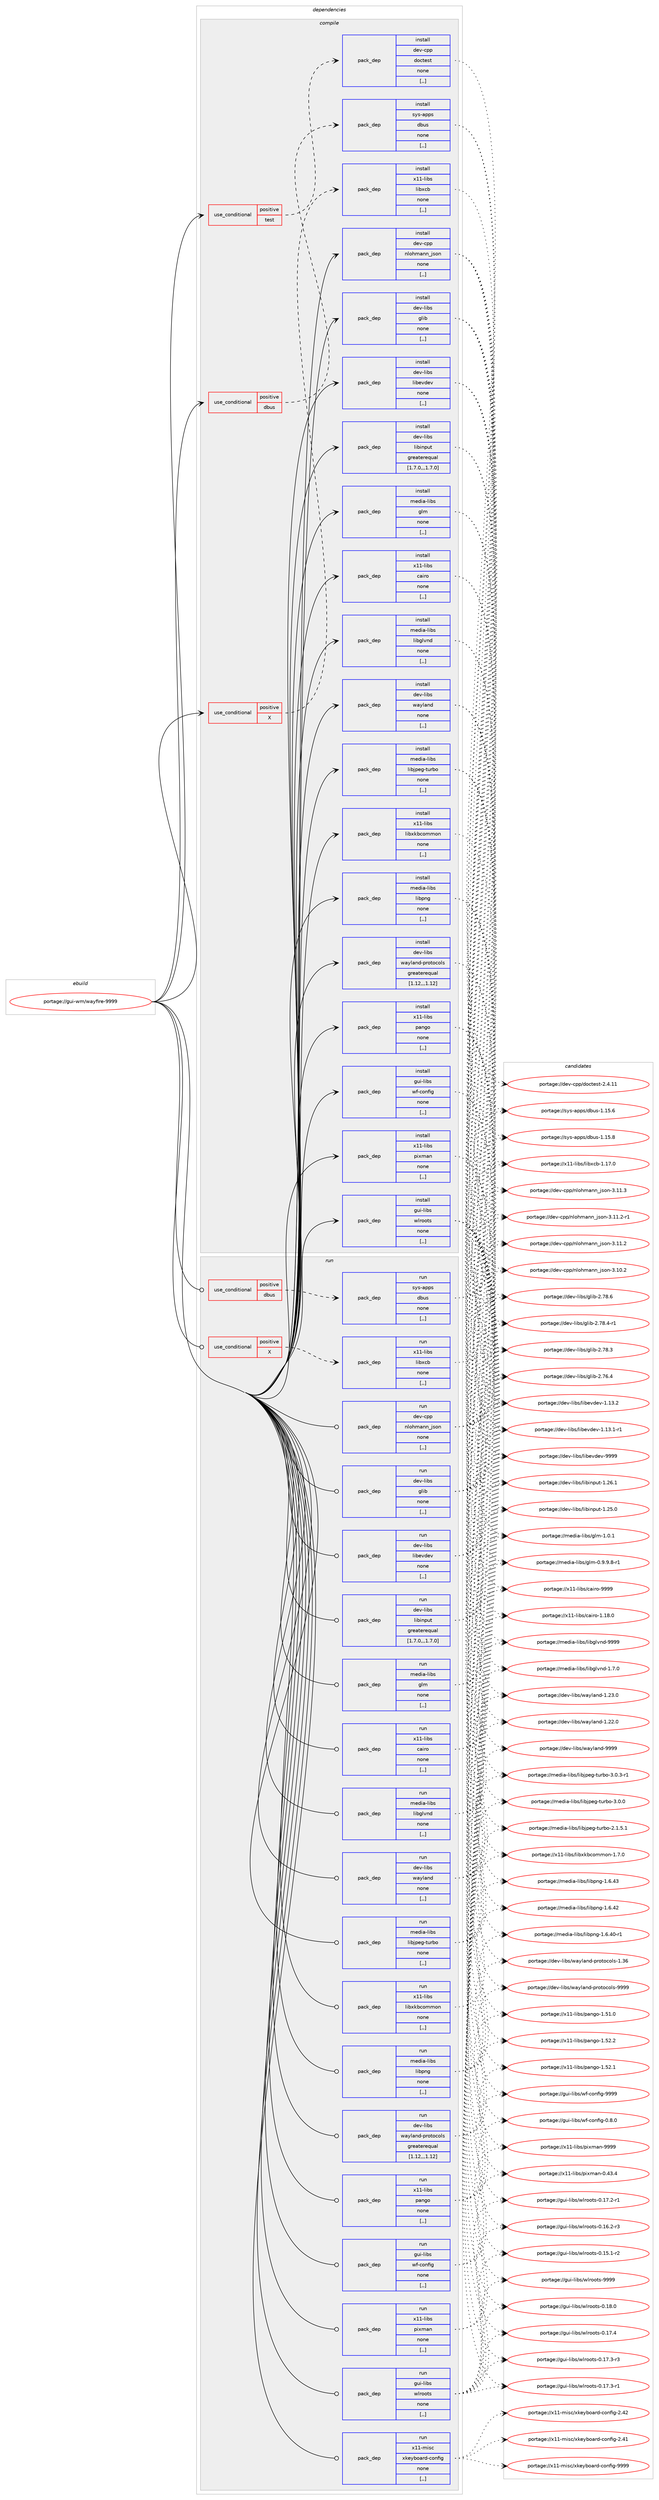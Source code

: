 digraph prolog {

# *************
# Graph options
# *************

newrank=true;
concentrate=true;
compound=true;
graph [rankdir=LR,fontname=Helvetica,fontsize=10,ranksep=1.5];#, ranksep=2.5, nodesep=0.2];
edge  [arrowhead=vee];
node  [fontname=Helvetica,fontsize=10];

# **********
# The ebuild
# **********

subgraph cluster_leftcol {
color=gray;
label=<<i>ebuild</i>>;
id [label="portage://gui-wm/wayfire-9999", color=red, width=4, href="../gui-wm/wayfire-9999.svg"];
}

# ****************
# The dependencies
# ****************

subgraph cluster_midcol {
color=gray;
label=<<i>dependencies</i>>;
subgraph cluster_compile {
fillcolor="#eeeeee";
style=filled;
label=<<i>compile</i>>;
subgraph cond67087 {
dependency246548 [label=<<TABLE BORDER="0" CELLBORDER="1" CELLSPACING="0" CELLPADDING="4"><TR><TD ROWSPAN="3" CELLPADDING="10">use_conditional</TD></TR><TR><TD>positive</TD></TR><TR><TD>X</TD></TR></TABLE>>, shape=none, color=red];
subgraph pack177836 {
dependency246549 [label=<<TABLE BORDER="0" CELLBORDER="1" CELLSPACING="0" CELLPADDING="4" WIDTH="220"><TR><TD ROWSPAN="6" CELLPADDING="30">pack_dep</TD></TR><TR><TD WIDTH="110">install</TD></TR><TR><TD>x11-libs</TD></TR><TR><TD>libxcb</TD></TR><TR><TD>none</TD></TR><TR><TD>[,,]</TD></TR></TABLE>>, shape=none, color=blue];
}
dependency246548:e -> dependency246549:w [weight=20,style="dashed",arrowhead="vee"];
}
id:e -> dependency246548:w [weight=20,style="solid",arrowhead="vee"];
subgraph cond67088 {
dependency246550 [label=<<TABLE BORDER="0" CELLBORDER="1" CELLSPACING="0" CELLPADDING="4"><TR><TD ROWSPAN="3" CELLPADDING="10">use_conditional</TD></TR><TR><TD>positive</TD></TR><TR><TD>dbus</TD></TR></TABLE>>, shape=none, color=red];
subgraph pack177837 {
dependency246551 [label=<<TABLE BORDER="0" CELLBORDER="1" CELLSPACING="0" CELLPADDING="4" WIDTH="220"><TR><TD ROWSPAN="6" CELLPADDING="30">pack_dep</TD></TR><TR><TD WIDTH="110">install</TD></TR><TR><TD>sys-apps</TD></TR><TR><TD>dbus</TD></TR><TR><TD>none</TD></TR><TR><TD>[,,]</TD></TR></TABLE>>, shape=none, color=blue];
}
dependency246550:e -> dependency246551:w [weight=20,style="dashed",arrowhead="vee"];
}
id:e -> dependency246550:w [weight=20,style="solid",arrowhead="vee"];
subgraph cond67089 {
dependency246552 [label=<<TABLE BORDER="0" CELLBORDER="1" CELLSPACING="0" CELLPADDING="4"><TR><TD ROWSPAN="3" CELLPADDING="10">use_conditional</TD></TR><TR><TD>positive</TD></TR><TR><TD>test</TD></TR></TABLE>>, shape=none, color=red];
subgraph pack177838 {
dependency246553 [label=<<TABLE BORDER="0" CELLBORDER="1" CELLSPACING="0" CELLPADDING="4" WIDTH="220"><TR><TD ROWSPAN="6" CELLPADDING="30">pack_dep</TD></TR><TR><TD WIDTH="110">install</TD></TR><TR><TD>dev-cpp</TD></TR><TR><TD>doctest</TD></TR><TR><TD>none</TD></TR><TR><TD>[,,]</TD></TR></TABLE>>, shape=none, color=blue];
}
dependency246552:e -> dependency246553:w [weight=20,style="dashed",arrowhead="vee"];
}
id:e -> dependency246552:w [weight=20,style="solid",arrowhead="vee"];
subgraph pack177839 {
dependency246554 [label=<<TABLE BORDER="0" CELLBORDER="1" CELLSPACING="0" CELLPADDING="4" WIDTH="220"><TR><TD ROWSPAN="6" CELLPADDING="30">pack_dep</TD></TR><TR><TD WIDTH="110">install</TD></TR><TR><TD>dev-cpp</TD></TR><TR><TD>nlohmann_json</TD></TR><TR><TD>none</TD></TR><TR><TD>[,,]</TD></TR></TABLE>>, shape=none, color=blue];
}
id:e -> dependency246554:w [weight=20,style="solid",arrowhead="vee"];
subgraph pack177840 {
dependency246555 [label=<<TABLE BORDER="0" CELLBORDER="1" CELLSPACING="0" CELLPADDING="4" WIDTH="220"><TR><TD ROWSPAN="6" CELLPADDING="30">pack_dep</TD></TR><TR><TD WIDTH="110">install</TD></TR><TR><TD>dev-libs</TD></TR><TR><TD>glib</TD></TR><TR><TD>none</TD></TR><TR><TD>[,,]</TD></TR></TABLE>>, shape=none, color=blue];
}
id:e -> dependency246555:w [weight=20,style="solid",arrowhead="vee"];
subgraph pack177841 {
dependency246556 [label=<<TABLE BORDER="0" CELLBORDER="1" CELLSPACING="0" CELLPADDING="4" WIDTH="220"><TR><TD ROWSPAN="6" CELLPADDING="30">pack_dep</TD></TR><TR><TD WIDTH="110">install</TD></TR><TR><TD>dev-libs</TD></TR><TR><TD>libevdev</TD></TR><TR><TD>none</TD></TR><TR><TD>[,,]</TD></TR></TABLE>>, shape=none, color=blue];
}
id:e -> dependency246556:w [weight=20,style="solid",arrowhead="vee"];
subgraph pack177842 {
dependency246557 [label=<<TABLE BORDER="0" CELLBORDER="1" CELLSPACING="0" CELLPADDING="4" WIDTH="220"><TR><TD ROWSPAN="6" CELLPADDING="30">pack_dep</TD></TR><TR><TD WIDTH="110">install</TD></TR><TR><TD>dev-libs</TD></TR><TR><TD>libinput</TD></TR><TR><TD>greaterequal</TD></TR><TR><TD>[1.7.0,,,1.7.0]</TD></TR></TABLE>>, shape=none, color=blue];
}
id:e -> dependency246557:w [weight=20,style="solid",arrowhead="vee"];
subgraph pack177843 {
dependency246558 [label=<<TABLE BORDER="0" CELLBORDER="1" CELLSPACING="0" CELLPADDING="4" WIDTH="220"><TR><TD ROWSPAN="6" CELLPADDING="30">pack_dep</TD></TR><TR><TD WIDTH="110">install</TD></TR><TR><TD>dev-libs</TD></TR><TR><TD>wayland</TD></TR><TR><TD>none</TD></TR><TR><TD>[,,]</TD></TR></TABLE>>, shape=none, color=blue];
}
id:e -> dependency246558:w [weight=20,style="solid",arrowhead="vee"];
subgraph pack177844 {
dependency246559 [label=<<TABLE BORDER="0" CELLBORDER="1" CELLSPACING="0" CELLPADDING="4" WIDTH="220"><TR><TD ROWSPAN="6" CELLPADDING="30">pack_dep</TD></TR><TR><TD WIDTH="110">install</TD></TR><TR><TD>dev-libs</TD></TR><TR><TD>wayland-protocols</TD></TR><TR><TD>greaterequal</TD></TR><TR><TD>[1.12,,,1.12]</TD></TR></TABLE>>, shape=none, color=blue];
}
id:e -> dependency246559:w [weight=20,style="solid",arrowhead="vee"];
subgraph pack177845 {
dependency246560 [label=<<TABLE BORDER="0" CELLBORDER="1" CELLSPACING="0" CELLPADDING="4" WIDTH="220"><TR><TD ROWSPAN="6" CELLPADDING="30">pack_dep</TD></TR><TR><TD WIDTH="110">install</TD></TR><TR><TD>gui-libs</TD></TR><TR><TD>wf-config</TD></TR><TR><TD>none</TD></TR><TR><TD>[,,]</TD></TR></TABLE>>, shape=none, color=blue];
}
id:e -> dependency246560:w [weight=20,style="solid",arrowhead="vee"];
subgraph pack177846 {
dependency246561 [label=<<TABLE BORDER="0" CELLBORDER="1" CELLSPACING="0" CELLPADDING="4" WIDTH="220"><TR><TD ROWSPAN="6" CELLPADDING="30">pack_dep</TD></TR><TR><TD WIDTH="110">install</TD></TR><TR><TD>gui-libs</TD></TR><TR><TD>wlroots</TD></TR><TR><TD>none</TD></TR><TR><TD>[,,]</TD></TR></TABLE>>, shape=none, color=blue];
}
id:e -> dependency246561:w [weight=20,style="solid",arrowhead="vee"];
subgraph pack177847 {
dependency246562 [label=<<TABLE BORDER="0" CELLBORDER="1" CELLSPACING="0" CELLPADDING="4" WIDTH="220"><TR><TD ROWSPAN="6" CELLPADDING="30">pack_dep</TD></TR><TR><TD WIDTH="110">install</TD></TR><TR><TD>media-libs</TD></TR><TR><TD>glm</TD></TR><TR><TD>none</TD></TR><TR><TD>[,,]</TD></TR></TABLE>>, shape=none, color=blue];
}
id:e -> dependency246562:w [weight=20,style="solid",arrowhead="vee"];
subgraph pack177848 {
dependency246563 [label=<<TABLE BORDER="0" CELLBORDER="1" CELLSPACING="0" CELLPADDING="4" WIDTH="220"><TR><TD ROWSPAN="6" CELLPADDING="30">pack_dep</TD></TR><TR><TD WIDTH="110">install</TD></TR><TR><TD>media-libs</TD></TR><TR><TD>libglvnd</TD></TR><TR><TD>none</TD></TR><TR><TD>[,,]</TD></TR></TABLE>>, shape=none, color=blue];
}
id:e -> dependency246563:w [weight=20,style="solid",arrowhead="vee"];
subgraph pack177849 {
dependency246564 [label=<<TABLE BORDER="0" CELLBORDER="1" CELLSPACING="0" CELLPADDING="4" WIDTH="220"><TR><TD ROWSPAN="6" CELLPADDING="30">pack_dep</TD></TR><TR><TD WIDTH="110">install</TD></TR><TR><TD>media-libs</TD></TR><TR><TD>libjpeg-turbo</TD></TR><TR><TD>none</TD></TR><TR><TD>[,,]</TD></TR></TABLE>>, shape=none, color=blue];
}
id:e -> dependency246564:w [weight=20,style="solid",arrowhead="vee"];
subgraph pack177850 {
dependency246565 [label=<<TABLE BORDER="0" CELLBORDER="1" CELLSPACING="0" CELLPADDING="4" WIDTH="220"><TR><TD ROWSPAN="6" CELLPADDING="30">pack_dep</TD></TR><TR><TD WIDTH="110">install</TD></TR><TR><TD>media-libs</TD></TR><TR><TD>libpng</TD></TR><TR><TD>none</TD></TR><TR><TD>[,,]</TD></TR></TABLE>>, shape=none, color=blue];
}
id:e -> dependency246565:w [weight=20,style="solid",arrowhead="vee"];
subgraph pack177851 {
dependency246566 [label=<<TABLE BORDER="0" CELLBORDER="1" CELLSPACING="0" CELLPADDING="4" WIDTH="220"><TR><TD ROWSPAN="6" CELLPADDING="30">pack_dep</TD></TR><TR><TD WIDTH="110">install</TD></TR><TR><TD>x11-libs</TD></TR><TR><TD>cairo</TD></TR><TR><TD>none</TD></TR><TR><TD>[,,]</TD></TR></TABLE>>, shape=none, color=blue];
}
id:e -> dependency246566:w [weight=20,style="solid",arrowhead="vee"];
subgraph pack177852 {
dependency246567 [label=<<TABLE BORDER="0" CELLBORDER="1" CELLSPACING="0" CELLPADDING="4" WIDTH="220"><TR><TD ROWSPAN="6" CELLPADDING="30">pack_dep</TD></TR><TR><TD WIDTH="110">install</TD></TR><TR><TD>x11-libs</TD></TR><TR><TD>libxkbcommon</TD></TR><TR><TD>none</TD></TR><TR><TD>[,,]</TD></TR></TABLE>>, shape=none, color=blue];
}
id:e -> dependency246567:w [weight=20,style="solid",arrowhead="vee"];
subgraph pack177853 {
dependency246568 [label=<<TABLE BORDER="0" CELLBORDER="1" CELLSPACING="0" CELLPADDING="4" WIDTH="220"><TR><TD ROWSPAN="6" CELLPADDING="30">pack_dep</TD></TR><TR><TD WIDTH="110">install</TD></TR><TR><TD>x11-libs</TD></TR><TR><TD>pango</TD></TR><TR><TD>none</TD></TR><TR><TD>[,,]</TD></TR></TABLE>>, shape=none, color=blue];
}
id:e -> dependency246568:w [weight=20,style="solid",arrowhead="vee"];
subgraph pack177854 {
dependency246569 [label=<<TABLE BORDER="0" CELLBORDER="1" CELLSPACING="0" CELLPADDING="4" WIDTH="220"><TR><TD ROWSPAN="6" CELLPADDING="30">pack_dep</TD></TR><TR><TD WIDTH="110">install</TD></TR><TR><TD>x11-libs</TD></TR><TR><TD>pixman</TD></TR><TR><TD>none</TD></TR><TR><TD>[,,]</TD></TR></TABLE>>, shape=none, color=blue];
}
id:e -> dependency246569:w [weight=20,style="solid",arrowhead="vee"];
}
subgraph cluster_compileandrun {
fillcolor="#eeeeee";
style=filled;
label=<<i>compile and run</i>>;
}
subgraph cluster_run {
fillcolor="#eeeeee";
style=filled;
label=<<i>run</i>>;
subgraph cond67090 {
dependency246570 [label=<<TABLE BORDER="0" CELLBORDER="1" CELLSPACING="0" CELLPADDING="4"><TR><TD ROWSPAN="3" CELLPADDING="10">use_conditional</TD></TR><TR><TD>positive</TD></TR><TR><TD>X</TD></TR></TABLE>>, shape=none, color=red];
subgraph pack177855 {
dependency246571 [label=<<TABLE BORDER="0" CELLBORDER="1" CELLSPACING="0" CELLPADDING="4" WIDTH="220"><TR><TD ROWSPAN="6" CELLPADDING="30">pack_dep</TD></TR><TR><TD WIDTH="110">run</TD></TR><TR><TD>x11-libs</TD></TR><TR><TD>libxcb</TD></TR><TR><TD>none</TD></TR><TR><TD>[,,]</TD></TR></TABLE>>, shape=none, color=blue];
}
dependency246570:e -> dependency246571:w [weight=20,style="dashed",arrowhead="vee"];
}
id:e -> dependency246570:w [weight=20,style="solid",arrowhead="odot"];
subgraph cond67091 {
dependency246572 [label=<<TABLE BORDER="0" CELLBORDER="1" CELLSPACING="0" CELLPADDING="4"><TR><TD ROWSPAN="3" CELLPADDING="10">use_conditional</TD></TR><TR><TD>positive</TD></TR><TR><TD>dbus</TD></TR></TABLE>>, shape=none, color=red];
subgraph pack177856 {
dependency246573 [label=<<TABLE BORDER="0" CELLBORDER="1" CELLSPACING="0" CELLPADDING="4" WIDTH="220"><TR><TD ROWSPAN="6" CELLPADDING="30">pack_dep</TD></TR><TR><TD WIDTH="110">run</TD></TR><TR><TD>sys-apps</TD></TR><TR><TD>dbus</TD></TR><TR><TD>none</TD></TR><TR><TD>[,,]</TD></TR></TABLE>>, shape=none, color=blue];
}
dependency246572:e -> dependency246573:w [weight=20,style="dashed",arrowhead="vee"];
}
id:e -> dependency246572:w [weight=20,style="solid",arrowhead="odot"];
subgraph pack177857 {
dependency246574 [label=<<TABLE BORDER="0" CELLBORDER="1" CELLSPACING="0" CELLPADDING="4" WIDTH="220"><TR><TD ROWSPAN="6" CELLPADDING="30">pack_dep</TD></TR><TR><TD WIDTH="110">run</TD></TR><TR><TD>dev-cpp</TD></TR><TR><TD>nlohmann_json</TD></TR><TR><TD>none</TD></TR><TR><TD>[,,]</TD></TR></TABLE>>, shape=none, color=blue];
}
id:e -> dependency246574:w [weight=20,style="solid",arrowhead="odot"];
subgraph pack177858 {
dependency246575 [label=<<TABLE BORDER="0" CELLBORDER="1" CELLSPACING="0" CELLPADDING="4" WIDTH="220"><TR><TD ROWSPAN="6" CELLPADDING="30">pack_dep</TD></TR><TR><TD WIDTH="110">run</TD></TR><TR><TD>dev-libs</TD></TR><TR><TD>glib</TD></TR><TR><TD>none</TD></TR><TR><TD>[,,]</TD></TR></TABLE>>, shape=none, color=blue];
}
id:e -> dependency246575:w [weight=20,style="solid",arrowhead="odot"];
subgraph pack177859 {
dependency246576 [label=<<TABLE BORDER="0" CELLBORDER="1" CELLSPACING="0" CELLPADDING="4" WIDTH="220"><TR><TD ROWSPAN="6" CELLPADDING="30">pack_dep</TD></TR><TR><TD WIDTH="110">run</TD></TR><TR><TD>dev-libs</TD></TR><TR><TD>libevdev</TD></TR><TR><TD>none</TD></TR><TR><TD>[,,]</TD></TR></TABLE>>, shape=none, color=blue];
}
id:e -> dependency246576:w [weight=20,style="solid",arrowhead="odot"];
subgraph pack177860 {
dependency246577 [label=<<TABLE BORDER="0" CELLBORDER="1" CELLSPACING="0" CELLPADDING="4" WIDTH="220"><TR><TD ROWSPAN="6" CELLPADDING="30">pack_dep</TD></TR><TR><TD WIDTH="110">run</TD></TR><TR><TD>dev-libs</TD></TR><TR><TD>libinput</TD></TR><TR><TD>greaterequal</TD></TR><TR><TD>[1.7.0,,,1.7.0]</TD></TR></TABLE>>, shape=none, color=blue];
}
id:e -> dependency246577:w [weight=20,style="solid",arrowhead="odot"];
subgraph pack177861 {
dependency246578 [label=<<TABLE BORDER="0" CELLBORDER="1" CELLSPACING="0" CELLPADDING="4" WIDTH="220"><TR><TD ROWSPAN="6" CELLPADDING="30">pack_dep</TD></TR><TR><TD WIDTH="110">run</TD></TR><TR><TD>dev-libs</TD></TR><TR><TD>wayland</TD></TR><TR><TD>none</TD></TR><TR><TD>[,,]</TD></TR></TABLE>>, shape=none, color=blue];
}
id:e -> dependency246578:w [weight=20,style="solid",arrowhead="odot"];
subgraph pack177862 {
dependency246579 [label=<<TABLE BORDER="0" CELLBORDER="1" CELLSPACING="0" CELLPADDING="4" WIDTH="220"><TR><TD ROWSPAN="6" CELLPADDING="30">pack_dep</TD></TR><TR><TD WIDTH="110">run</TD></TR><TR><TD>dev-libs</TD></TR><TR><TD>wayland-protocols</TD></TR><TR><TD>greaterequal</TD></TR><TR><TD>[1.12,,,1.12]</TD></TR></TABLE>>, shape=none, color=blue];
}
id:e -> dependency246579:w [weight=20,style="solid",arrowhead="odot"];
subgraph pack177863 {
dependency246580 [label=<<TABLE BORDER="0" CELLBORDER="1" CELLSPACING="0" CELLPADDING="4" WIDTH="220"><TR><TD ROWSPAN="6" CELLPADDING="30">pack_dep</TD></TR><TR><TD WIDTH="110">run</TD></TR><TR><TD>gui-libs</TD></TR><TR><TD>wf-config</TD></TR><TR><TD>none</TD></TR><TR><TD>[,,]</TD></TR></TABLE>>, shape=none, color=blue];
}
id:e -> dependency246580:w [weight=20,style="solid",arrowhead="odot"];
subgraph pack177864 {
dependency246581 [label=<<TABLE BORDER="0" CELLBORDER="1" CELLSPACING="0" CELLPADDING="4" WIDTH="220"><TR><TD ROWSPAN="6" CELLPADDING="30">pack_dep</TD></TR><TR><TD WIDTH="110">run</TD></TR><TR><TD>gui-libs</TD></TR><TR><TD>wlroots</TD></TR><TR><TD>none</TD></TR><TR><TD>[,,]</TD></TR></TABLE>>, shape=none, color=blue];
}
id:e -> dependency246581:w [weight=20,style="solid",arrowhead="odot"];
subgraph pack177865 {
dependency246582 [label=<<TABLE BORDER="0" CELLBORDER="1" CELLSPACING="0" CELLPADDING="4" WIDTH="220"><TR><TD ROWSPAN="6" CELLPADDING="30">pack_dep</TD></TR><TR><TD WIDTH="110">run</TD></TR><TR><TD>media-libs</TD></TR><TR><TD>glm</TD></TR><TR><TD>none</TD></TR><TR><TD>[,,]</TD></TR></TABLE>>, shape=none, color=blue];
}
id:e -> dependency246582:w [weight=20,style="solid",arrowhead="odot"];
subgraph pack177866 {
dependency246583 [label=<<TABLE BORDER="0" CELLBORDER="1" CELLSPACING="0" CELLPADDING="4" WIDTH="220"><TR><TD ROWSPAN="6" CELLPADDING="30">pack_dep</TD></TR><TR><TD WIDTH="110">run</TD></TR><TR><TD>media-libs</TD></TR><TR><TD>libglvnd</TD></TR><TR><TD>none</TD></TR><TR><TD>[,,]</TD></TR></TABLE>>, shape=none, color=blue];
}
id:e -> dependency246583:w [weight=20,style="solid",arrowhead="odot"];
subgraph pack177867 {
dependency246584 [label=<<TABLE BORDER="0" CELLBORDER="1" CELLSPACING="0" CELLPADDING="4" WIDTH="220"><TR><TD ROWSPAN="6" CELLPADDING="30">pack_dep</TD></TR><TR><TD WIDTH="110">run</TD></TR><TR><TD>media-libs</TD></TR><TR><TD>libjpeg-turbo</TD></TR><TR><TD>none</TD></TR><TR><TD>[,,]</TD></TR></TABLE>>, shape=none, color=blue];
}
id:e -> dependency246584:w [weight=20,style="solid",arrowhead="odot"];
subgraph pack177868 {
dependency246585 [label=<<TABLE BORDER="0" CELLBORDER="1" CELLSPACING="0" CELLPADDING="4" WIDTH="220"><TR><TD ROWSPAN="6" CELLPADDING="30">pack_dep</TD></TR><TR><TD WIDTH="110">run</TD></TR><TR><TD>media-libs</TD></TR><TR><TD>libpng</TD></TR><TR><TD>none</TD></TR><TR><TD>[,,]</TD></TR></TABLE>>, shape=none, color=blue];
}
id:e -> dependency246585:w [weight=20,style="solid",arrowhead="odot"];
subgraph pack177869 {
dependency246586 [label=<<TABLE BORDER="0" CELLBORDER="1" CELLSPACING="0" CELLPADDING="4" WIDTH="220"><TR><TD ROWSPAN="6" CELLPADDING="30">pack_dep</TD></TR><TR><TD WIDTH="110">run</TD></TR><TR><TD>x11-libs</TD></TR><TR><TD>cairo</TD></TR><TR><TD>none</TD></TR><TR><TD>[,,]</TD></TR></TABLE>>, shape=none, color=blue];
}
id:e -> dependency246586:w [weight=20,style="solid",arrowhead="odot"];
subgraph pack177870 {
dependency246587 [label=<<TABLE BORDER="0" CELLBORDER="1" CELLSPACING="0" CELLPADDING="4" WIDTH="220"><TR><TD ROWSPAN="6" CELLPADDING="30">pack_dep</TD></TR><TR><TD WIDTH="110">run</TD></TR><TR><TD>x11-libs</TD></TR><TR><TD>libxkbcommon</TD></TR><TR><TD>none</TD></TR><TR><TD>[,,]</TD></TR></TABLE>>, shape=none, color=blue];
}
id:e -> dependency246587:w [weight=20,style="solid",arrowhead="odot"];
subgraph pack177871 {
dependency246588 [label=<<TABLE BORDER="0" CELLBORDER="1" CELLSPACING="0" CELLPADDING="4" WIDTH="220"><TR><TD ROWSPAN="6" CELLPADDING="30">pack_dep</TD></TR><TR><TD WIDTH="110">run</TD></TR><TR><TD>x11-libs</TD></TR><TR><TD>pango</TD></TR><TR><TD>none</TD></TR><TR><TD>[,,]</TD></TR></TABLE>>, shape=none, color=blue];
}
id:e -> dependency246588:w [weight=20,style="solid",arrowhead="odot"];
subgraph pack177872 {
dependency246589 [label=<<TABLE BORDER="0" CELLBORDER="1" CELLSPACING="0" CELLPADDING="4" WIDTH="220"><TR><TD ROWSPAN="6" CELLPADDING="30">pack_dep</TD></TR><TR><TD WIDTH="110">run</TD></TR><TR><TD>x11-libs</TD></TR><TR><TD>pixman</TD></TR><TR><TD>none</TD></TR><TR><TD>[,,]</TD></TR></TABLE>>, shape=none, color=blue];
}
id:e -> dependency246589:w [weight=20,style="solid",arrowhead="odot"];
subgraph pack177873 {
dependency246590 [label=<<TABLE BORDER="0" CELLBORDER="1" CELLSPACING="0" CELLPADDING="4" WIDTH="220"><TR><TD ROWSPAN="6" CELLPADDING="30">pack_dep</TD></TR><TR><TD WIDTH="110">run</TD></TR><TR><TD>x11-misc</TD></TR><TR><TD>xkeyboard-config</TD></TR><TR><TD>none</TD></TR><TR><TD>[,,]</TD></TR></TABLE>>, shape=none, color=blue];
}
id:e -> dependency246590:w [weight=20,style="solid",arrowhead="odot"];
}
}

# **************
# The candidates
# **************

subgraph cluster_choices {
rank=same;
color=gray;
label=<<i>candidates</i>>;

subgraph choice177836 {
color=black;
nodesep=1;
choice120494945108105981154710810598120999845494649554648 [label="portage://x11-libs/libxcb-1.17.0", color=red, width=4,href="../x11-libs/libxcb-1.17.0.svg"];
dependency246549:e -> choice120494945108105981154710810598120999845494649554648:w [style=dotted,weight="100"];
}
subgraph choice177837 {
color=black;
nodesep=1;
choice1151211154597112112115471009811711545494649534656 [label="portage://sys-apps/dbus-1.15.8", color=red, width=4,href="../sys-apps/dbus-1.15.8.svg"];
choice1151211154597112112115471009811711545494649534654 [label="portage://sys-apps/dbus-1.15.6", color=red, width=4,href="../sys-apps/dbus-1.15.6.svg"];
dependency246551:e -> choice1151211154597112112115471009811711545494649534656:w [style=dotted,weight="100"];
dependency246551:e -> choice1151211154597112112115471009811711545494649534654:w [style=dotted,weight="100"];
}
subgraph choice177838 {
color=black;
nodesep=1;
choice1001011184599112112471001119911610111511645504652464949 [label="portage://dev-cpp/doctest-2.4.11", color=red, width=4,href="../dev-cpp/doctest-2.4.11.svg"];
dependency246553:e -> choice1001011184599112112471001119911610111511645504652464949:w [style=dotted,weight="100"];
}
subgraph choice177839 {
color=black;
nodesep=1;
choice100101118459911211247110108111104109971101109510611511111045514649494651 [label="portage://dev-cpp/nlohmann_json-3.11.3", color=red, width=4,href="../dev-cpp/nlohmann_json-3.11.3.svg"];
choice1001011184599112112471101081111041099711011095106115111110455146494946504511449 [label="portage://dev-cpp/nlohmann_json-3.11.2-r1", color=red, width=4,href="../dev-cpp/nlohmann_json-3.11.2-r1.svg"];
choice100101118459911211247110108111104109971101109510611511111045514649494650 [label="portage://dev-cpp/nlohmann_json-3.11.2", color=red, width=4,href="../dev-cpp/nlohmann_json-3.11.2.svg"];
choice100101118459911211247110108111104109971101109510611511111045514649484650 [label="portage://dev-cpp/nlohmann_json-3.10.2", color=red, width=4,href="../dev-cpp/nlohmann_json-3.10.2.svg"];
dependency246554:e -> choice100101118459911211247110108111104109971101109510611511111045514649494651:w [style=dotted,weight="100"];
dependency246554:e -> choice1001011184599112112471101081111041099711011095106115111110455146494946504511449:w [style=dotted,weight="100"];
dependency246554:e -> choice100101118459911211247110108111104109971101109510611511111045514649494650:w [style=dotted,weight="100"];
dependency246554:e -> choice100101118459911211247110108111104109971101109510611511111045514649484650:w [style=dotted,weight="100"];
}
subgraph choice177840 {
color=black;
nodesep=1;
choice1001011184510810598115471031081059845504655564654 [label="portage://dev-libs/glib-2.78.6", color=red, width=4,href="../dev-libs/glib-2.78.6.svg"];
choice10010111845108105981154710310810598455046555646524511449 [label="portage://dev-libs/glib-2.78.4-r1", color=red, width=4,href="../dev-libs/glib-2.78.4-r1.svg"];
choice1001011184510810598115471031081059845504655564651 [label="portage://dev-libs/glib-2.78.3", color=red, width=4,href="../dev-libs/glib-2.78.3.svg"];
choice1001011184510810598115471031081059845504655544652 [label="portage://dev-libs/glib-2.76.4", color=red, width=4,href="../dev-libs/glib-2.76.4.svg"];
dependency246555:e -> choice1001011184510810598115471031081059845504655564654:w [style=dotted,weight="100"];
dependency246555:e -> choice10010111845108105981154710310810598455046555646524511449:w [style=dotted,weight="100"];
dependency246555:e -> choice1001011184510810598115471031081059845504655564651:w [style=dotted,weight="100"];
dependency246555:e -> choice1001011184510810598115471031081059845504655544652:w [style=dotted,weight="100"];
}
subgraph choice177841 {
color=black;
nodesep=1;
choice100101118451081059811547108105981011181001011184557575757 [label="portage://dev-libs/libevdev-9999", color=red, width=4,href="../dev-libs/libevdev-9999.svg"];
choice1001011184510810598115471081059810111810010111845494649514650 [label="portage://dev-libs/libevdev-1.13.2", color=red, width=4,href="../dev-libs/libevdev-1.13.2.svg"];
choice10010111845108105981154710810598101118100101118454946495146494511449 [label="portage://dev-libs/libevdev-1.13.1-r1", color=red, width=4,href="../dev-libs/libevdev-1.13.1-r1.svg"];
dependency246556:e -> choice100101118451081059811547108105981011181001011184557575757:w [style=dotted,weight="100"];
dependency246556:e -> choice1001011184510810598115471081059810111810010111845494649514650:w [style=dotted,weight="100"];
dependency246556:e -> choice10010111845108105981154710810598101118100101118454946495146494511449:w [style=dotted,weight="100"];
}
subgraph choice177842 {
color=black;
nodesep=1;
choice1001011184510810598115471081059810511011211711645494650544649 [label="portage://dev-libs/libinput-1.26.1", color=red, width=4,href="../dev-libs/libinput-1.26.1.svg"];
choice1001011184510810598115471081059810511011211711645494650534648 [label="portage://dev-libs/libinput-1.25.0", color=red, width=4,href="../dev-libs/libinput-1.25.0.svg"];
dependency246557:e -> choice1001011184510810598115471081059810511011211711645494650544649:w [style=dotted,weight="100"];
dependency246557:e -> choice1001011184510810598115471081059810511011211711645494650534648:w [style=dotted,weight="100"];
}
subgraph choice177843 {
color=black;
nodesep=1;
choice10010111845108105981154711997121108971101004557575757 [label="portage://dev-libs/wayland-9999", color=red, width=4,href="../dev-libs/wayland-9999.svg"];
choice100101118451081059811547119971211089711010045494650514648 [label="portage://dev-libs/wayland-1.23.0", color=red, width=4,href="../dev-libs/wayland-1.23.0.svg"];
choice100101118451081059811547119971211089711010045494650504648 [label="portage://dev-libs/wayland-1.22.0", color=red, width=4,href="../dev-libs/wayland-1.22.0.svg"];
dependency246558:e -> choice10010111845108105981154711997121108971101004557575757:w [style=dotted,weight="100"];
dependency246558:e -> choice100101118451081059811547119971211089711010045494650514648:w [style=dotted,weight="100"];
dependency246558:e -> choice100101118451081059811547119971211089711010045494650504648:w [style=dotted,weight="100"];
}
subgraph choice177844 {
color=black;
nodesep=1;
choice100101118451081059811547119971211089711010045112114111116111991111081154557575757 [label="portage://dev-libs/wayland-protocols-9999", color=red, width=4,href="../dev-libs/wayland-protocols-9999.svg"];
choice100101118451081059811547119971211089711010045112114111116111991111081154549465154 [label="portage://dev-libs/wayland-protocols-1.36", color=red, width=4,href="../dev-libs/wayland-protocols-1.36.svg"];
dependency246559:e -> choice100101118451081059811547119971211089711010045112114111116111991111081154557575757:w [style=dotted,weight="100"];
dependency246559:e -> choice100101118451081059811547119971211089711010045112114111116111991111081154549465154:w [style=dotted,weight="100"];
}
subgraph choice177845 {
color=black;
nodesep=1;
choice10311710545108105981154711910245991111101021051034557575757 [label="portage://gui-libs/wf-config-9999", color=red, width=4,href="../gui-libs/wf-config-9999.svg"];
choice1031171054510810598115471191024599111110102105103454846564648 [label="portage://gui-libs/wf-config-0.8.0", color=red, width=4,href="../gui-libs/wf-config-0.8.0.svg"];
dependency246560:e -> choice10311710545108105981154711910245991111101021051034557575757:w [style=dotted,weight="100"];
dependency246560:e -> choice1031171054510810598115471191024599111110102105103454846564648:w [style=dotted,weight="100"];
}
subgraph choice177846 {
color=black;
nodesep=1;
choice1031171054510810598115471191081141111111161154557575757 [label="portage://gui-libs/wlroots-9999", color=red, width=4,href="../gui-libs/wlroots-9999.svg"];
choice10311710545108105981154711910811411111111611545484649564648 [label="portage://gui-libs/wlroots-0.18.0", color=red, width=4,href="../gui-libs/wlroots-0.18.0.svg"];
choice10311710545108105981154711910811411111111611545484649554652 [label="portage://gui-libs/wlroots-0.17.4", color=red, width=4,href="../gui-libs/wlroots-0.17.4.svg"];
choice103117105451081059811547119108114111111116115454846495546514511451 [label="portage://gui-libs/wlroots-0.17.3-r3", color=red, width=4,href="../gui-libs/wlroots-0.17.3-r3.svg"];
choice103117105451081059811547119108114111111116115454846495546514511449 [label="portage://gui-libs/wlroots-0.17.3-r1", color=red, width=4,href="../gui-libs/wlroots-0.17.3-r1.svg"];
choice103117105451081059811547119108114111111116115454846495546504511449 [label="portage://gui-libs/wlroots-0.17.2-r1", color=red, width=4,href="../gui-libs/wlroots-0.17.2-r1.svg"];
choice103117105451081059811547119108114111111116115454846495446504511451 [label="portage://gui-libs/wlroots-0.16.2-r3", color=red, width=4,href="../gui-libs/wlroots-0.16.2-r3.svg"];
choice103117105451081059811547119108114111111116115454846495346494511450 [label="portage://gui-libs/wlroots-0.15.1-r2", color=red, width=4,href="../gui-libs/wlroots-0.15.1-r2.svg"];
dependency246561:e -> choice1031171054510810598115471191081141111111161154557575757:w [style=dotted,weight="100"];
dependency246561:e -> choice10311710545108105981154711910811411111111611545484649564648:w [style=dotted,weight="100"];
dependency246561:e -> choice10311710545108105981154711910811411111111611545484649554652:w [style=dotted,weight="100"];
dependency246561:e -> choice103117105451081059811547119108114111111116115454846495546514511451:w [style=dotted,weight="100"];
dependency246561:e -> choice103117105451081059811547119108114111111116115454846495546514511449:w [style=dotted,weight="100"];
dependency246561:e -> choice103117105451081059811547119108114111111116115454846495546504511449:w [style=dotted,weight="100"];
dependency246561:e -> choice103117105451081059811547119108114111111116115454846495446504511451:w [style=dotted,weight="100"];
dependency246561:e -> choice103117105451081059811547119108114111111116115454846495346494511450:w [style=dotted,weight="100"];
}
subgraph choice177847 {
color=black;
nodesep=1;
choice10910110010597451081059811547103108109454946484649 [label="portage://media-libs/glm-1.0.1", color=red, width=4,href="../media-libs/glm-1.0.1.svg"];
choice1091011001059745108105981154710310810945484657465746564511449 [label="portage://media-libs/glm-0.9.9.8-r1", color=red, width=4,href="../media-libs/glm-0.9.9.8-r1.svg"];
dependency246562:e -> choice10910110010597451081059811547103108109454946484649:w [style=dotted,weight="100"];
dependency246562:e -> choice1091011001059745108105981154710310810945484657465746564511449:w [style=dotted,weight="100"];
}
subgraph choice177848 {
color=black;
nodesep=1;
choice10910110010597451081059811547108105981031081181101004557575757 [label="portage://media-libs/libglvnd-9999", color=red, width=4,href="../media-libs/libglvnd-9999.svg"];
choice1091011001059745108105981154710810598103108118110100454946554648 [label="portage://media-libs/libglvnd-1.7.0", color=red, width=4,href="../media-libs/libglvnd-1.7.0.svg"];
dependency246563:e -> choice10910110010597451081059811547108105981031081181101004557575757:w [style=dotted,weight="100"];
dependency246563:e -> choice1091011001059745108105981154710810598103108118110100454946554648:w [style=dotted,weight="100"];
}
subgraph choice177849 {
color=black;
nodesep=1;
choice109101100105974510810598115471081059810611210110345116117114981114551464846514511449 [label="portage://media-libs/libjpeg-turbo-3.0.3-r1", color=red, width=4,href="../media-libs/libjpeg-turbo-3.0.3-r1.svg"];
choice10910110010597451081059811547108105981061121011034511611711498111455146484648 [label="portage://media-libs/libjpeg-turbo-3.0.0", color=red, width=4,href="../media-libs/libjpeg-turbo-3.0.0.svg"];
choice109101100105974510810598115471081059810611210110345116117114981114550464946534649 [label="portage://media-libs/libjpeg-turbo-2.1.5.1", color=red, width=4,href="../media-libs/libjpeg-turbo-2.1.5.1.svg"];
dependency246564:e -> choice109101100105974510810598115471081059810611210110345116117114981114551464846514511449:w [style=dotted,weight="100"];
dependency246564:e -> choice10910110010597451081059811547108105981061121011034511611711498111455146484648:w [style=dotted,weight="100"];
dependency246564:e -> choice109101100105974510810598115471081059810611210110345116117114981114550464946534649:w [style=dotted,weight="100"];
}
subgraph choice177850 {
color=black;
nodesep=1;
choice109101100105974510810598115471081059811211010345494654465251 [label="portage://media-libs/libpng-1.6.43", color=red, width=4,href="../media-libs/libpng-1.6.43.svg"];
choice109101100105974510810598115471081059811211010345494654465250 [label="portage://media-libs/libpng-1.6.42", color=red, width=4,href="../media-libs/libpng-1.6.42.svg"];
choice1091011001059745108105981154710810598112110103454946544652484511449 [label="portage://media-libs/libpng-1.6.40-r1", color=red, width=4,href="../media-libs/libpng-1.6.40-r1.svg"];
dependency246565:e -> choice109101100105974510810598115471081059811211010345494654465251:w [style=dotted,weight="100"];
dependency246565:e -> choice109101100105974510810598115471081059811211010345494654465250:w [style=dotted,weight="100"];
dependency246565:e -> choice1091011001059745108105981154710810598112110103454946544652484511449:w [style=dotted,weight="100"];
}
subgraph choice177851 {
color=black;
nodesep=1;
choice120494945108105981154799971051141114557575757 [label="portage://x11-libs/cairo-9999", color=red, width=4,href="../x11-libs/cairo-9999.svg"];
choice1204949451081059811547999710511411145494649564648 [label="portage://x11-libs/cairo-1.18.0", color=red, width=4,href="../x11-libs/cairo-1.18.0.svg"];
dependency246566:e -> choice120494945108105981154799971051141114557575757:w [style=dotted,weight="100"];
dependency246566:e -> choice1204949451081059811547999710511411145494649564648:w [style=dotted,weight="100"];
}
subgraph choice177852 {
color=black;
nodesep=1;
choice1204949451081059811547108105981201079899111109109111110454946554648 [label="portage://x11-libs/libxkbcommon-1.7.0", color=red, width=4,href="../x11-libs/libxkbcommon-1.7.0.svg"];
dependency246567:e -> choice1204949451081059811547108105981201079899111109109111110454946554648:w [style=dotted,weight="100"];
}
subgraph choice177853 {
color=black;
nodesep=1;
choice12049494510810598115471129711010311145494653504650 [label="portage://x11-libs/pango-1.52.2", color=red, width=4,href="../x11-libs/pango-1.52.2.svg"];
choice12049494510810598115471129711010311145494653504649 [label="portage://x11-libs/pango-1.52.1", color=red, width=4,href="../x11-libs/pango-1.52.1.svg"];
choice12049494510810598115471129711010311145494653494648 [label="portage://x11-libs/pango-1.51.0", color=red, width=4,href="../x11-libs/pango-1.51.0.svg"];
dependency246568:e -> choice12049494510810598115471129711010311145494653504650:w [style=dotted,weight="100"];
dependency246568:e -> choice12049494510810598115471129711010311145494653504649:w [style=dotted,weight="100"];
dependency246568:e -> choice12049494510810598115471129711010311145494653494648:w [style=dotted,weight="100"];
}
subgraph choice177854 {
color=black;
nodesep=1;
choice1204949451081059811547112105120109971104557575757 [label="portage://x11-libs/pixman-9999", color=red, width=4,href="../x11-libs/pixman-9999.svg"];
choice12049494510810598115471121051201099711045484652514652 [label="portage://x11-libs/pixman-0.43.4", color=red, width=4,href="../x11-libs/pixman-0.43.4.svg"];
dependency246569:e -> choice1204949451081059811547112105120109971104557575757:w [style=dotted,weight="100"];
dependency246569:e -> choice12049494510810598115471121051201099711045484652514652:w [style=dotted,weight="100"];
}
subgraph choice177855 {
color=black;
nodesep=1;
choice120494945108105981154710810598120999845494649554648 [label="portage://x11-libs/libxcb-1.17.0", color=red, width=4,href="../x11-libs/libxcb-1.17.0.svg"];
dependency246571:e -> choice120494945108105981154710810598120999845494649554648:w [style=dotted,weight="100"];
}
subgraph choice177856 {
color=black;
nodesep=1;
choice1151211154597112112115471009811711545494649534656 [label="portage://sys-apps/dbus-1.15.8", color=red, width=4,href="../sys-apps/dbus-1.15.8.svg"];
choice1151211154597112112115471009811711545494649534654 [label="portage://sys-apps/dbus-1.15.6", color=red, width=4,href="../sys-apps/dbus-1.15.6.svg"];
dependency246573:e -> choice1151211154597112112115471009811711545494649534656:w [style=dotted,weight="100"];
dependency246573:e -> choice1151211154597112112115471009811711545494649534654:w [style=dotted,weight="100"];
}
subgraph choice177857 {
color=black;
nodesep=1;
choice100101118459911211247110108111104109971101109510611511111045514649494651 [label="portage://dev-cpp/nlohmann_json-3.11.3", color=red, width=4,href="../dev-cpp/nlohmann_json-3.11.3.svg"];
choice1001011184599112112471101081111041099711011095106115111110455146494946504511449 [label="portage://dev-cpp/nlohmann_json-3.11.2-r1", color=red, width=4,href="../dev-cpp/nlohmann_json-3.11.2-r1.svg"];
choice100101118459911211247110108111104109971101109510611511111045514649494650 [label="portage://dev-cpp/nlohmann_json-3.11.2", color=red, width=4,href="../dev-cpp/nlohmann_json-3.11.2.svg"];
choice100101118459911211247110108111104109971101109510611511111045514649484650 [label="portage://dev-cpp/nlohmann_json-3.10.2", color=red, width=4,href="../dev-cpp/nlohmann_json-3.10.2.svg"];
dependency246574:e -> choice100101118459911211247110108111104109971101109510611511111045514649494651:w [style=dotted,weight="100"];
dependency246574:e -> choice1001011184599112112471101081111041099711011095106115111110455146494946504511449:w [style=dotted,weight="100"];
dependency246574:e -> choice100101118459911211247110108111104109971101109510611511111045514649494650:w [style=dotted,weight="100"];
dependency246574:e -> choice100101118459911211247110108111104109971101109510611511111045514649484650:w [style=dotted,weight="100"];
}
subgraph choice177858 {
color=black;
nodesep=1;
choice1001011184510810598115471031081059845504655564654 [label="portage://dev-libs/glib-2.78.6", color=red, width=4,href="../dev-libs/glib-2.78.6.svg"];
choice10010111845108105981154710310810598455046555646524511449 [label="portage://dev-libs/glib-2.78.4-r1", color=red, width=4,href="../dev-libs/glib-2.78.4-r1.svg"];
choice1001011184510810598115471031081059845504655564651 [label="portage://dev-libs/glib-2.78.3", color=red, width=4,href="../dev-libs/glib-2.78.3.svg"];
choice1001011184510810598115471031081059845504655544652 [label="portage://dev-libs/glib-2.76.4", color=red, width=4,href="../dev-libs/glib-2.76.4.svg"];
dependency246575:e -> choice1001011184510810598115471031081059845504655564654:w [style=dotted,weight="100"];
dependency246575:e -> choice10010111845108105981154710310810598455046555646524511449:w [style=dotted,weight="100"];
dependency246575:e -> choice1001011184510810598115471031081059845504655564651:w [style=dotted,weight="100"];
dependency246575:e -> choice1001011184510810598115471031081059845504655544652:w [style=dotted,weight="100"];
}
subgraph choice177859 {
color=black;
nodesep=1;
choice100101118451081059811547108105981011181001011184557575757 [label="portage://dev-libs/libevdev-9999", color=red, width=4,href="../dev-libs/libevdev-9999.svg"];
choice1001011184510810598115471081059810111810010111845494649514650 [label="portage://dev-libs/libevdev-1.13.2", color=red, width=4,href="../dev-libs/libevdev-1.13.2.svg"];
choice10010111845108105981154710810598101118100101118454946495146494511449 [label="portage://dev-libs/libevdev-1.13.1-r1", color=red, width=4,href="../dev-libs/libevdev-1.13.1-r1.svg"];
dependency246576:e -> choice100101118451081059811547108105981011181001011184557575757:w [style=dotted,weight="100"];
dependency246576:e -> choice1001011184510810598115471081059810111810010111845494649514650:w [style=dotted,weight="100"];
dependency246576:e -> choice10010111845108105981154710810598101118100101118454946495146494511449:w [style=dotted,weight="100"];
}
subgraph choice177860 {
color=black;
nodesep=1;
choice1001011184510810598115471081059810511011211711645494650544649 [label="portage://dev-libs/libinput-1.26.1", color=red, width=4,href="../dev-libs/libinput-1.26.1.svg"];
choice1001011184510810598115471081059810511011211711645494650534648 [label="portage://dev-libs/libinput-1.25.0", color=red, width=4,href="../dev-libs/libinput-1.25.0.svg"];
dependency246577:e -> choice1001011184510810598115471081059810511011211711645494650544649:w [style=dotted,weight="100"];
dependency246577:e -> choice1001011184510810598115471081059810511011211711645494650534648:w [style=dotted,weight="100"];
}
subgraph choice177861 {
color=black;
nodesep=1;
choice10010111845108105981154711997121108971101004557575757 [label="portage://dev-libs/wayland-9999", color=red, width=4,href="../dev-libs/wayland-9999.svg"];
choice100101118451081059811547119971211089711010045494650514648 [label="portage://dev-libs/wayland-1.23.0", color=red, width=4,href="../dev-libs/wayland-1.23.0.svg"];
choice100101118451081059811547119971211089711010045494650504648 [label="portage://dev-libs/wayland-1.22.0", color=red, width=4,href="../dev-libs/wayland-1.22.0.svg"];
dependency246578:e -> choice10010111845108105981154711997121108971101004557575757:w [style=dotted,weight="100"];
dependency246578:e -> choice100101118451081059811547119971211089711010045494650514648:w [style=dotted,weight="100"];
dependency246578:e -> choice100101118451081059811547119971211089711010045494650504648:w [style=dotted,weight="100"];
}
subgraph choice177862 {
color=black;
nodesep=1;
choice100101118451081059811547119971211089711010045112114111116111991111081154557575757 [label="portage://dev-libs/wayland-protocols-9999", color=red, width=4,href="../dev-libs/wayland-protocols-9999.svg"];
choice100101118451081059811547119971211089711010045112114111116111991111081154549465154 [label="portage://dev-libs/wayland-protocols-1.36", color=red, width=4,href="../dev-libs/wayland-protocols-1.36.svg"];
dependency246579:e -> choice100101118451081059811547119971211089711010045112114111116111991111081154557575757:w [style=dotted,weight="100"];
dependency246579:e -> choice100101118451081059811547119971211089711010045112114111116111991111081154549465154:w [style=dotted,weight="100"];
}
subgraph choice177863 {
color=black;
nodesep=1;
choice10311710545108105981154711910245991111101021051034557575757 [label="portage://gui-libs/wf-config-9999", color=red, width=4,href="../gui-libs/wf-config-9999.svg"];
choice1031171054510810598115471191024599111110102105103454846564648 [label="portage://gui-libs/wf-config-0.8.0", color=red, width=4,href="../gui-libs/wf-config-0.8.0.svg"];
dependency246580:e -> choice10311710545108105981154711910245991111101021051034557575757:w [style=dotted,weight="100"];
dependency246580:e -> choice1031171054510810598115471191024599111110102105103454846564648:w [style=dotted,weight="100"];
}
subgraph choice177864 {
color=black;
nodesep=1;
choice1031171054510810598115471191081141111111161154557575757 [label="portage://gui-libs/wlroots-9999", color=red, width=4,href="../gui-libs/wlroots-9999.svg"];
choice10311710545108105981154711910811411111111611545484649564648 [label="portage://gui-libs/wlroots-0.18.0", color=red, width=4,href="../gui-libs/wlroots-0.18.0.svg"];
choice10311710545108105981154711910811411111111611545484649554652 [label="portage://gui-libs/wlroots-0.17.4", color=red, width=4,href="../gui-libs/wlroots-0.17.4.svg"];
choice103117105451081059811547119108114111111116115454846495546514511451 [label="portage://gui-libs/wlroots-0.17.3-r3", color=red, width=4,href="../gui-libs/wlroots-0.17.3-r3.svg"];
choice103117105451081059811547119108114111111116115454846495546514511449 [label="portage://gui-libs/wlroots-0.17.3-r1", color=red, width=4,href="../gui-libs/wlroots-0.17.3-r1.svg"];
choice103117105451081059811547119108114111111116115454846495546504511449 [label="portage://gui-libs/wlroots-0.17.2-r1", color=red, width=4,href="../gui-libs/wlroots-0.17.2-r1.svg"];
choice103117105451081059811547119108114111111116115454846495446504511451 [label="portage://gui-libs/wlroots-0.16.2-r3", color=red, width=4,href="../gui-libs/wlroots-0.16.2-r3.svg"];
choice103117105451081059811547119108114111111116115454846495346494511450 [label="portage://gui-libs/wlroots-0.15.1-r2", color=red, width=4,href="../gui-libs/wlroots-0.15.1-r2.svg"];
dependency246581:e -> choice1031171054510810598115471191081141111111161154557575757:w [style=dotted,weight="100"];
dependency246581:e -> choice10311710545108105981154711910811411111111611545484649564648:w [style=dotted,weight="100"];
dependency246581:e -> choice10311710545108105981154711910811411111111611545484649554652:w [style=dotted,weight="100"];
dependency246581:e -> choice103117105451081059811547119108114111111116115454846495546514511451:w [style=dotted,weight="100"];
dependency246581:e -> choice103117105451081059811547119108114111111116115454846495546514511449:w [style=dotted,weight="100"];
dependency246581:e -> choice103117105451081059811547119108114111111116115454846495546504511449:w [style=dotted,weight="100"];
dependency246581:e -> choice103117105451081059811547119108114111111116115454846495446504511451:w [style=dotted,weight="100"];
dependency246581:e -> choice103117105451081059811547119108114111111116115454846495346494511450:w [style=dotted,weight="100"];
}
subgraph choice177865 {
color=black;
nodesep=1;
choice10910110010597451081059811547103108109454946484649 [label="portage://media-libs/glm-1.0.1", color=red, width=4,href="../media-libs/glm-1.0.1.svg"];
choice1091011001059745108105981154710310810945484657465746564511449 [label="portage://media-libs/glm-0.9.9.8-r1", color=red, width=4,href="../media-libs/glm-0.9.9.8-r1.svg"];
dependency246582:e -> choice10910110010597451081059811547103108109454946484649:w [style=dotted,weight="100"];
dependency246582:e -> choice1091011001059745108105981154710310810945484657465746564511449:w [style=dotted,weight="100"];
}
subgraph choice177866 {
color=black;
nodesep=1;
choice10910110010597451081059811547108105981031081181101004557575757 [label="portage://media-libs/libglvnd-9999", color=red, width=4,href="../media-libs/libglvnd-9999.svg"];
choice1091011001059745108105981154710810598103108118110100454946554648 [label="portage://media-libs/libglvnd-1.7.0", color=red, width=4,href="../media-libs/libglvnd-1.7.0.svg"];
dependency246583:e -> choice10910110010597451081059811547108105981031081181101004557575757:w [style=dotted,weight="100"];
dependency246583:e -> choice1091011001059745108105981154710810598103108118110100454946554648:w [style=dotted,weight="100"];
}
subgraph choice177867 {
color=black;
nodesep=1;
choice109101100105974510810598115471081059810611210110345116117114981114551464846514511449 [label="portage://media-libs/libjpeg-turbo-3.0.3-r1", color=red, width=4,href="../media-libs/libjpeg-turbo-3.0.3-r1.svg"];
choice10910110010597451081059811547108105981061121011034511611711498111455146484648 [label="portage://media-libs/libjpeg-turbo-3.0.0", color=red, width=4,href="../media-libs/libjpeg-turbo-3.0.0.svg"];
choice109101100105974510810598115471081059810611210110345116117114981114550464946534649 [label="portage://media-libs/libjpeg-turbo-2.1.5.1", color=red, width=4,href="../media-libs/libjpeg-turbo-2.1.5.1.svg"];
dependency246584:e -> choice109101100105974510810598115471081059810611210110345116117114981114551464846514511449:w [style=dotted,weight="100"];
dependency246584:e -> choice10910110010597451081059811547108105981061121011034511611711498111455146484648:w [style=dotted,weight="100"];
dependency246584:e -> choice109101100105974510810598115471081059810611210110345116117114981114550464946534649:w [style=dotted,weight="100"];
}
subgraph choice177868 {
color=black;
nodesep=1;
choice109101100105974510810598115471081059811211010345494654465251 [label="portage://media-libs/libpng-1.6.43", color=red, width=4,href="../media-libs/libpng-1.6.43.svg"];
choice109101100105974510810598115471081059811211010345494654465250 [label="portage://media-libs/libpng-1.6.42", color=red, width=4,href="../media-libs/libpng-1.6.42.svg"];
choice1091011001059745108105981154710810598112110103454946544652484511449 [label="portage://media-libs/libpng-1.6.40-r1", color=red, width=4,href="../media-libs/libpng-1.6.40-r1.svg"];
dependency246585:e -> choice109101100105974510810598115471081059811211010345494654465251:w [style=dotted,weight="100"];
dependency246585:e -> choice109101100105974510810598115471081059811211010345494654465250:w [style=dotted,weight="100"];
dependency246585:e -> choice1091011001059745108105981154710810598112110103454946544652484511449:w [style=dotted,weight="100"];
}
subgraph choice177869 {
color=black;
nodesep=1;
choice120494945108105981154799971051141114557575757 [label="portage://x11-libs/cairo-9999", color=red, width=4,href="../x11-libs/cairo-9999.svg"];
choice1204949451081059811547999710511411145494649564648 [label="portage://x11-libs/cairo-1.18.0", color=red, width=4,href="../x11-libs/cairo-1.18.0.svg"];
dependency246586:e -> choice120494945108105981154799971051141114557575757:w [style=dotted,weight="100"];
dependency246586:e -> choice1204949451081059811547999710511411145494649564648:w [style=dotted,weight="100"];
}
subgraph choice177870 {
color=black;
nodesep=1;
choice1204949451081059811547108105981201079899111109109111110454946554648 [label="portage://x11-libs/libxkbcommon-1.7.0", color=red, width=4,href="../x11-libs/libxkbcommon-1.7.0.svg"];
dependency246587:e -> choice1204949451081059811547108105981201079899111109109111110454946554648:w [style=dotted,weight="100"];
}
subgraph choice177871 {
color=black;
nodesep=1;
choice12049494510810598115471129711010311145494653504650 [label="portage://x11-libs/pango-1.52.2", color=red, width=4,href="../x11-libs/pango-1.52.2.svg"];
choice12049494510810598115471129711010311145494653504649 [label="portage://x11-libs/pango-1.52.1", color=red, width=4,href="../x11-libs/pango-1.52.1.svg"];
choice12049494510810598115471129711010311145494653494648 [label="portage://x11-libs/pango-1.51.0", color=red, width=4,href="../x11-libs/pango-1.51.0.svg"];
dependency246588:e -> choice12049494510810598115471129711010311145494653504650:w [style=dotted,weight="100"];
dependency246588:e -> choice12049494510810598115471129711010311145494653504649:w [style=dotted,weight="100"];
dependency246588:e -> choice12049494510810598115471129711010311145494653494648:w [style=dotted,weight="100"];
}
subgraph choice177872 {
color=black;
nodesep=1;
choice1204949451081059811547112105120109971104557575757 [label="portage://x11-libs/pixman-9999", color=red, width=4,href="../x11-libs/pixman-9999.svg"];
choice12049494510810598115471121051201099711045484652514652 [label="portage://x11-libs/pixman-0.43.4", color=red, width=4,href="../x11-libs/pixman-0.43.4.svg"];
dependency246589:e -> choice1204949451081059811547112105120109971104557575757:w [style=dotted,weight="100"];
dependency246589:e -> choice12049494510810598115471121051201099711045484652514652:w [style=dotted,weight="100"];
}
subgraph choice177873 {
color=black;
nodesep=1;
choice1204949451091051159947120107101121981119711410045991111101021051034557575757 [label="portage://x11-misc/xkeyboard-config-9999", color=red, width=4,href="../x11-misc/xkeyboard-config-9999.svg"];
choice1204949451091051159947120107101121981119711410045991111101021051034550465250 [label="portage://x11-misc/xkeyboard-config-2.42", color=red, width=4,href="../x11-misc/xkeyboard-config-2.42.svg"];
choice1204949451091051159947120107101121981119711410045991111101021051034550465249 [label="portage://x11-misc/xkeyboard-config-2.41", color=red, width=4,href="../x11-misc/xkeyboard-config-2.41.svg"];
dependency246590:e -> choice1204949451091051159947120107101121981119711410045991111101021051034557575757:w [style=dotted,weight="100"];
dependency246590:e -> choice1204949451091051159947120107101121981119711410045991111101021051034550465250:w [style=dotted,weight="100"];
dependency246590:e -> choice1204949451091051159947120107101121981119711410045991111101021051034550465249:w [style=dotted,weight="100"];
}
}

}
